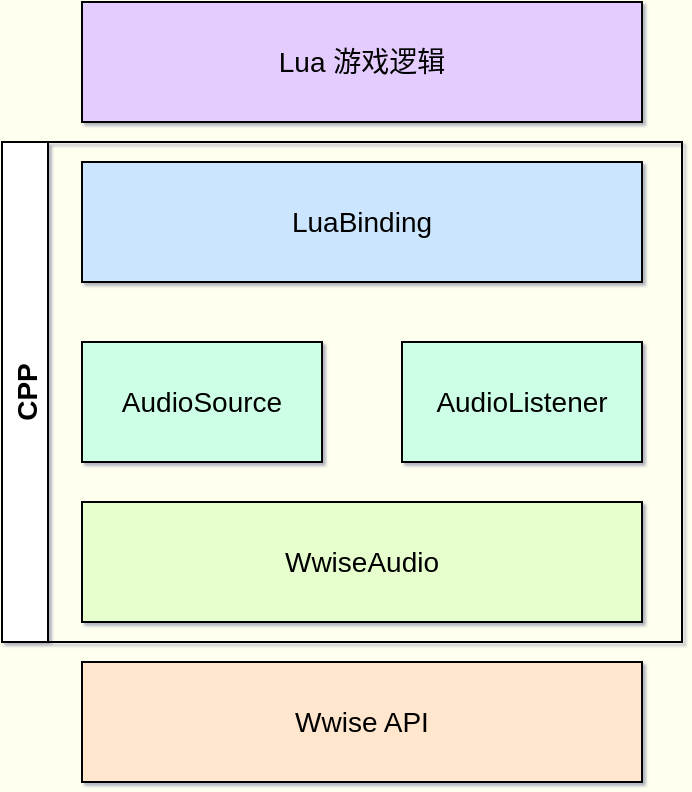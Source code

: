 <mxfile version="14.6.13" type="device"><diagram id="UsA1R7rmUwAhXz4UOXyc" name="第 1 页"><mxGraphModel dx="1086" dy="806" grid="1" gridSize="10" guides="1" tooltips="1" connect="1" arrows="1" fold="1" page="1" pageScale="1" pageWidth="827" pageHeight="1169" background="#FFFFF0" math="0" shadow="1"><root><mxCell id="0"/><mxCell id="1" parent="0"/><mxCell id="Fbd0wIACKT_YrxPAyplx-1" value="AudioSource" style="rounded=0;whiteSpace=wrap;html=1;fontSize=14;fillColor=#CCFFE6;" vertex="1" parent="1"><mxGeometry x="160" y="280" width="120" height="60" as="geometry"/></mxCell><mxCell id="Fbd0wIACKT_YrxPAyplx-2" value="AudioListener" style="rounded=0;whiteSpace=wrap;html=1;fontSize=14;fillColor=#CCFFE6;" vertex="1" parent="1"><mxGeometry x="320" y="280" width="120" height="60" as="geometry"/></mxCell><mxCell id="Fbd0wIACKT_YrxPAyplx-3" value="Lua 游戏逻辑" style="rounded=0;whiteSpace=wrap;html=1;fontSize=14;fillColor=#E5CCFF;" vertex="1" parent="1"><mxGeometry x="160" y="110" width="280" height="60" as="geometry"/></mxCell><mxCell id="Fbd0wIACKT_YrxPAyplx-4" value="WwiseAudio" style="rounded=0;whiteSpace=wrap;html=1;fontSize=14;fillColor=#E6FFCC;" vertex="1" parent="1"><mxGeometry x="160" y="360" width="280" height="60" as="geometry"/></mxCell><mxCell id="Fbd0wIACKT_YrxPAyplx-5" value="Wwise API" style="rounded=0;whiteSpace=wrap;html=1;fontSize=14;labelBackgroundColor=none;fillColor=#FFE6CC;" vertex="1" parent="1"><mxGeometry x="160" y="440" width="280" height="60" as="geometry"/></mxCell><mxCell id="Fbd0wIACKT_YrxPAyplx-6" value="CPP" style="swimlane;horizontal=0;fontSize=14;" vertex="1" parent="1"><mxGeometry x="120" y="180" width="340" height="250" as="geometry"/></mxCell><mxCell id="Fbd0wIACKT_YrxPAyplx-7" value="LuaBinding" style="rounded=0;whiteSpace=wrap;html=1;fontSize=14;fillColor=#CCE5FF;" vertex="1" parent="1"><mxGeometry x="160" y="190" width="280" height="60" as="geometry"/></mxCell></root></mxGraphModel></diagram></mxfile>